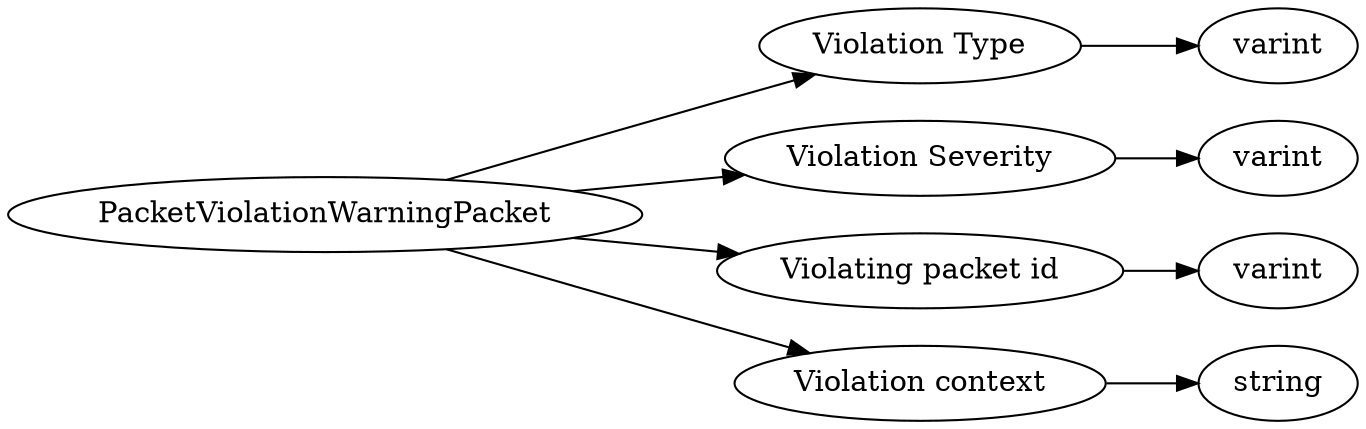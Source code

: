 digraph "PacketViolationWarningPacket" {
rankdir = LR
0
0 -> 1
1 -> 2
0 -> 3
3 -> 4
0 -> 5
5 -> 6
0 -> 7
7 -> 8

0 [label="PacketViolationWarningPacket",comment="name: \"PacketViolationWarningPacket\", typeName: \"\", id: 0, branchId: 156, recurseId: -1, attributes: 0, notes: \"\""];
1 [label="Violation Type",comment="name: \"Violation Type\", typeName: \"\", id: 1, branchId: 0, recurseId: -1, attributes: 0, notes: \"enumeration: PacketViolationType\""];
2 [label="varint",comment="name: \"varint\", typeName: \"\", id: 2, branchId: 0, recurseId: -1, attributes: 512, notes: \"\""];
3 [label="Violation Severity",comment="name: \"Violation Severity\", typeName: \"\", id: 3, branchId: 0, recurseId: -1, attributes: 0, notes: \"enumeration: PacketViolationSeverity\""];
4 [label="varint",comment="name: \"varint\", typeName: \"\", id: 4, branchId: 0, recurseId: -1, attributes: 512, notes: \"\""];
5 [label="Violating packet id",comment="name: \"Violating packet id\", typeName: \"\", id: 5, branchId: 0, recurseId: -1, attributes: 0, notes: \"enumeration: MinecraftPacketIds\""];
6 [label="varint",comment="name: \"varint\", typeName: \"\", id: 6, branchId: 0, recurseId: -1, attributes: 512, notes: \"\""];
7 [label="Violation context",comment="name: \"Violation context\", typeName: \"\", id: 7, branchId: 0, recurseId: -1, attributes: 0, notes: \"\""];
8 [label="string",comment="name: \"string\", typeName: \"\", id: 8, branchId: 0, recurseId: -1, attributes: 512, notes: \"\""];
{ rank = max;2;4;6;8}

}
